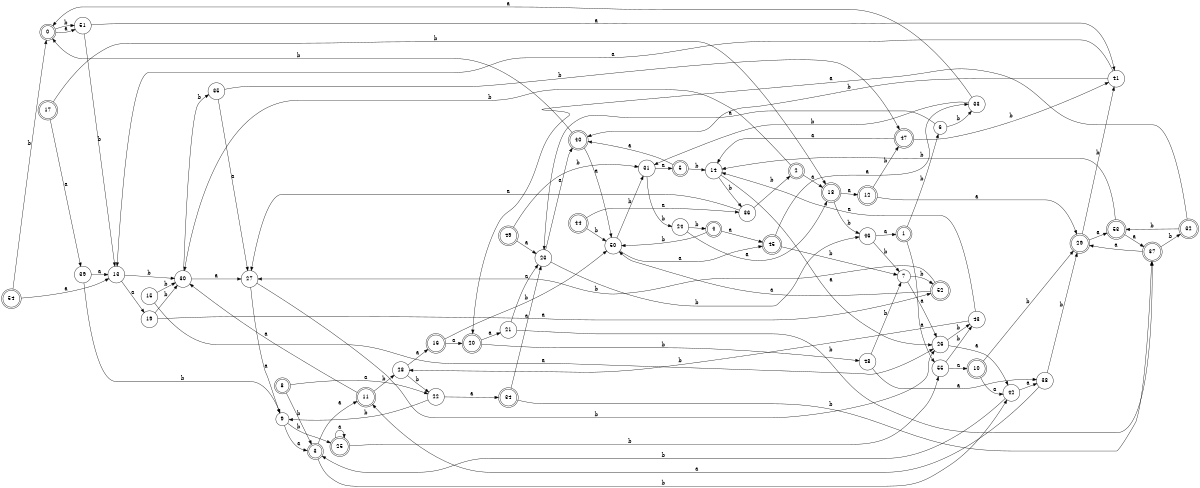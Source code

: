 digraph n45_4 {
__start0 [label="" shape="none"];

rankdir=LR;
size="8,5";

s0 [style="rounded,filled", color="black", fillcolor="white" shape="doublecircle", label="0"];
s1 [style="rounded,filled", color="black", fillcolor="white" shape="doublecircle", label="1"];
s2 [style="rounded,filled", color="black", fillcolor="white" shape="doublecircle", label="2"];
s3 [style="rounded,filled", color="black", fillcolor="white" shape="doublecircle", label="3"];
s4 [style="rounded,filled", color="black", fillcolor="white" shape="doublecircle", label="4"];
s5 [style="rounded,filled", color="black", fillcolor="white" shape="doublecircle", label="5"];
s6 [style="filled", color="black", fillcolor="white" shape="circle", label="6"];
s7 [style="filled", color="black", fillcolor="white" shape="circle", label="7"];
s8 [style="rounded,filled", color="black", fillcolor="white" shape="doublecircle", label="8"];
s9 [style="filled", color="black", fillcolor="white" shape="circle", label="9"];
s10 [style="rounded,filled", color="black", fillcolor="white" shape="doublecircle", label="10"];
s11 [style="rounded,filled", color="black", fillcolor="white" shape="doublecircle", label="11"];
s12 [style="rounded,filled", color="black", fillcolor="white" shape="doublecircle", label="12"];
s13 [style="filled", color="black", fillcolor="white" shape="circle", label="13"];
s14 [style="filled", color="black", fillcolor="white" shape="circle", label="14"];
s15 [style="filled", color="black", fillcolor="white" shape="circle", label="15"];
s16 [style="rounded,filled", color="black", fillcolor="white" shape="doublecircle", label="16"];
s17 [style="rounded,filled", color="black", fillcolor="white" shape="doublecircle", label="17"];
s18 [style="rounded,filled", color="black", fillcolor="white" shape="doublecircle", label="18"];
s19 [style="filled", color="black", fillcolor="white" shape="circle", label="19"];
s20 [style="rounded,filled", color="black", fillcolor="white" shape="doublecircle", label="20"];
s21 [style="filled", color="black", fillcolor="white" shape="circle", label="21"];
s22 [style="filled", color="black", fillcolor="white" shape="circle", label="22"];
s23 [style="filled", color="black", fillcolor="white" shape="circle", label="23"];
s24 [style="filled", color="black", fillcolor="white" shape="circle", label="24"];
s25 [style="rounded,filled", color="black", fillcolor="white" shape="doublecircle", label="25"];
s26 [style="filled", color="black", fillcolor="white" shape="circle", label="26"];
s27 [style="filled", color="black", fillcolor="white" shape="circle", label="27"];
s28 [style="filled", color="black", fillcolor="white" shape="circle", label="28"];
s29 [style="rounded,filled", color="black", fillcolor="white" shape="doublecircle", label="29"];
s30 [style="filled", color="black", fillcolor="white" shape="circle", label="30"];
s31 [style="filled", color="black", fillcolor="white" shape="circle", label="31"];
s32 [style="rounded,filled", color="black", fillcolor="white" shape="doublecircle", label="32"];
s33 [style="filled", color="black", fillcolor="white" shape="circle", label="33"];
s34 [style="rounded,filled", color="black", fillcolor="white" shape="doublecircle", label="34"];
s35 [style="filled", color="black", fillcolor="white" shape="circle", label="35"];
s36 [style="filled", color="black", fillcolor="white" shape="circle", label="36"];
s37 [style="rounded,filled", color="black", fillcolor="white" shape="doublecircle", label="37"];
s38 [style="filled", color="black", fillcolor="white" shape="circle", label="38"];
s39 [style="filled", color="black", fillcolor="white" shape="circle", label="39"];
s40 [style="rounded,filled", color="black", fillcolor="white" shape="doublecircle", label="40"];
s41 [style="filled", color="black", fillcolor="white" shape="circle", label="41"];
s42 [style="filled", color="black", fillcolor="white" shape="circle", label="42"];
s43 [style="filled", color="black", fillcolor="white" shape="circle", label="43"];
s44 [style="rounded,filled", color="black", fillcolor="white" shape="doublecircle", label="44"];
s45 [style="rounded,filled", color="black", fillcolor="white" shape="doublecircle", label="45"];
s46 [style="filled", color="black", fillcolor="white" shape="circle", label="46"];
s47 [style="rounded,filled", color="black", fillcolor="white" shape="doublecircle", label="47"];
s48 [style="filled", color="black", fillcolor="white" shape="circle", label="48"];
s49 [style="rounded,filled", color="black", fillcolor="white" shape="doublecircle", label="49"];
s50 [style="filled", color="black", fillcolor="white" shape="circle", label="50"];
s51 [style="filled", color="black", fillcolor="white" shape="circle", label="51"];
s52 [style="rounded,filled", color="black", fillcolor="white" shape="doublecircle", label="52"];
s53 [style="rounded,filled", color="black", fillcolor="white" shape="doublecircle", label="53"];
s54 [style="rounded,filled", color="black", fillcolor="white" shape="doublecircle", label="54"];
s55 [style="filled", color="black", fillcolor="white" shape="circle", label="55"];
s0 -> s51 [label="a"];
s0 -> s51 [label="b"];
s1 -> s55 [label="a"];
s1 -> s6 [label="b"];
s2 -> s18 [label="a"];
s2 -> s30 [label="b"];
s3 -> s11 [label="a"];
s3 -> s42 [label="b"];
s4 -> s45 [label="a"];
s4 -> s50 [label="b"];
s5 -> s40 [label="a"];
s5 -> s14 [label="b"];
s6 -> s23 [label="a"];
s6 -> s33 [label="b"];
s7 -> s26 [label="a"];
s7 -> s52 [label="b"];
s8 -> s22 [label="a"];
s8 -> s3 [label="b"];
s9 -> s3 [label="a"];
s9 -> s25 [label="b"];
s10 -> s42 [label="a"];
s10 -> s29 [label="b"];
s11 -> s30 [label="a"];
s11 -> s28 [label="b"];
s12 -> s29 [label="a"];
s12 -> s47 [label="b"];
s13 -> s19 [label="a"];
s13 -> s30 [label="b"];
s14 -> s26 [label="a"];
s14 -> s36 [label="b"];
s15 -> s26 [label="a"];
s15 -> s30 [label="b"];
s16 -> s20 [label="a"];
s16 -> s50 [label="b"];
s17 -> s39 [label="a"];
s17 -> s18 [label="b"];
s18 -> s12 [label="a"];
s18 -> s46 [label="b"];
s19 -> s52 [label="a"];
s19 -> s30 [label="b"];
s20 -> s21 [label="a"];
s20 -> s48 [label="b"];
s21 -> s23 [label="a"];
s21 -> s37 [label="b"];
s22 -> s34 [label="a"];
s22 -> s9 [label="b"];
s23 -> s40 [label="a"];
s23 -> s46 [label="b"];
s24 -> s18 [label="a"];
s24 -> s4 [label="b"];
s25 -> s25 [label="a"];
s25 -> s55 [label="b"];
s26 -> s42 [label="a"];
s26 -> s43 [label="b"];
s27 -> s9 [label="a"];
s27 -> s26 [label="b"];
s28 -> s16 [label="a"];
s28 -> s22 [label="b"];
s29 -> s53 [label="a"];
s29 -> s41 [label="b"];
s30 -> s27 [label="a"];
s30 -> s35 [label="b"];
s31 -> s5 [label="a"];
s31 -> s24 [label="b"];
s32 -> s20 [label="a"];
s32 -> s53 [label="b"];
s33 -> s0 [label="a"];
s33 -> s31 [label="b"];
s34 -> s23 [label="a"];
s34 -> s37 [label="b"];
s35 -> s27 [label="a"];
s35 -> s47 [label="b"];
s36 -> s27 [label="a"];
s36 -> s2 [label="b"];
s37 -> s29 [label="a"];
s37 -> s32 [label="b"];
s38 -> s11 [label="a"];
s38 -> s29 [label="b"];
s39 -> s13 [label="a"];
s39 -> s9 [label="b"];
s40 -> s50 [label="a"];
s40 -> s0 [label="b"];
s41 -> s13 [label="a"];
s41 -> s40 [label="b"];
s42 -> s38 [label="a"];
s42 -> s3 [label="b"];
s43 -> s14 [label="a"];
s43 -> s28 [label="b"];
s44 -> s36 [label="a"];
s44 -> s50 [label="b"];
s45 -> s33 [label="a"];
s45 -> s7 [label="b"];
s46 -> s1 [label="a"];
s46 -> s7 [label="b"];
s47 -> s14 [label="a"];
s47 -> s41 [label="b"];
s48 -> s38 [label="a"];
s48 -> s7 [label="b"];
s49 -> s23 [label="a"];
s49 -> s31 [label="b"];
s50 -> s45 [label="a"];
s50 -> s31 [label="b"];
s51 -> s41 [label="a"];
s51 -> s13 [label="b"];
s52 -> s50 [label="a"];
s52 -> s27 [label="b"];
s53 -> s37 [label="a"];
s53 -> s14 [label="b"];
s54 -> s13 [label="a"];
s54 -> s0 [label="b"];
s55 -> s10 [label="a"];
s55 -> s43 [label="b"];

}